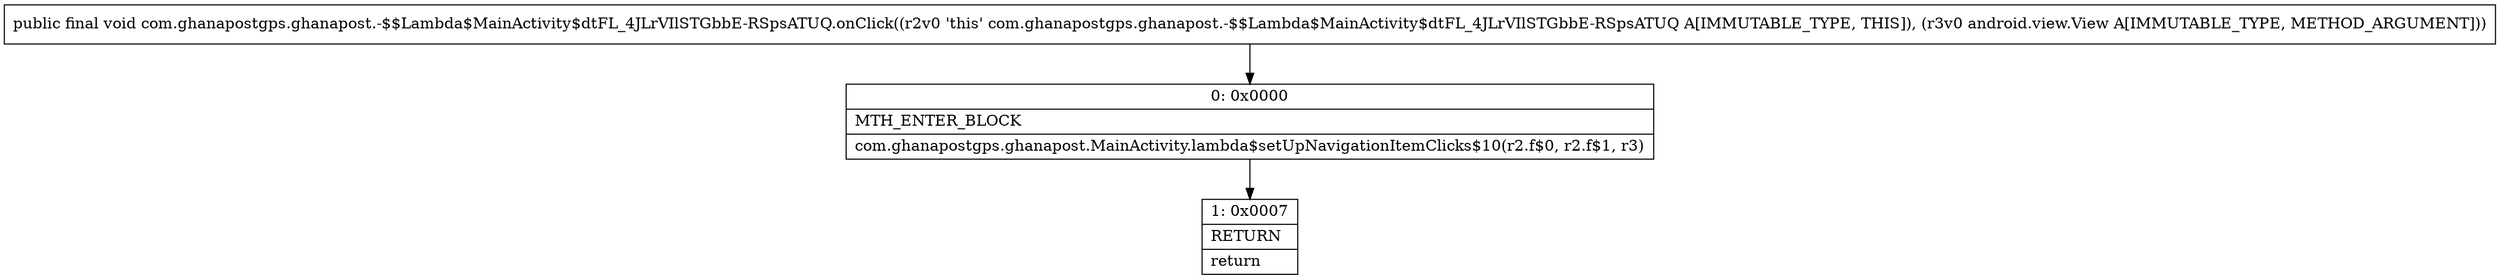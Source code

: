 digraph "CFG forcom.ghanapostgps.ghanapost.\-$$Lambda$MainActivity$dtFL_4JLrVIlSTGbbE\-RSpsATUQ.onClick(Landroid\/view\/View;)V" {
Node_0 [shape=record,label="{0\:\ 0x0000|MTH_ENTER_BLOCK\l|com.ghanapostgps.ghanapost.MainActivity.lambda$setUpNavigationItemClicks$10(r2.f$0, r2.f$1, r3)\l}"];
Node_1 [shape=record,label="{1\:\ 0x0007|RETURN\l|return\l}"];
MethodNode[shape=record,label="{public final void com.ghanapostgps.ghanapost.\-$$Lambda$MainActivity$dtFL_4JLrVIlSTGbbE\-RSpsATUQ.onClick((r2v0 'this' com.ghanapostgps.ghanapost.\-$$Lambda$MainActivity$dtFL_4JLrVIlSTGbbE\-RSpsATUQ A[IMMUTABLE_TYPE, THIS]), (r3v0 android.view.View A[IMMUTABLE_TYPE, METHOD_ARGUMENT])) }"];
MethodNode -> Node_0;
Node_0 -> Node_1;
}

